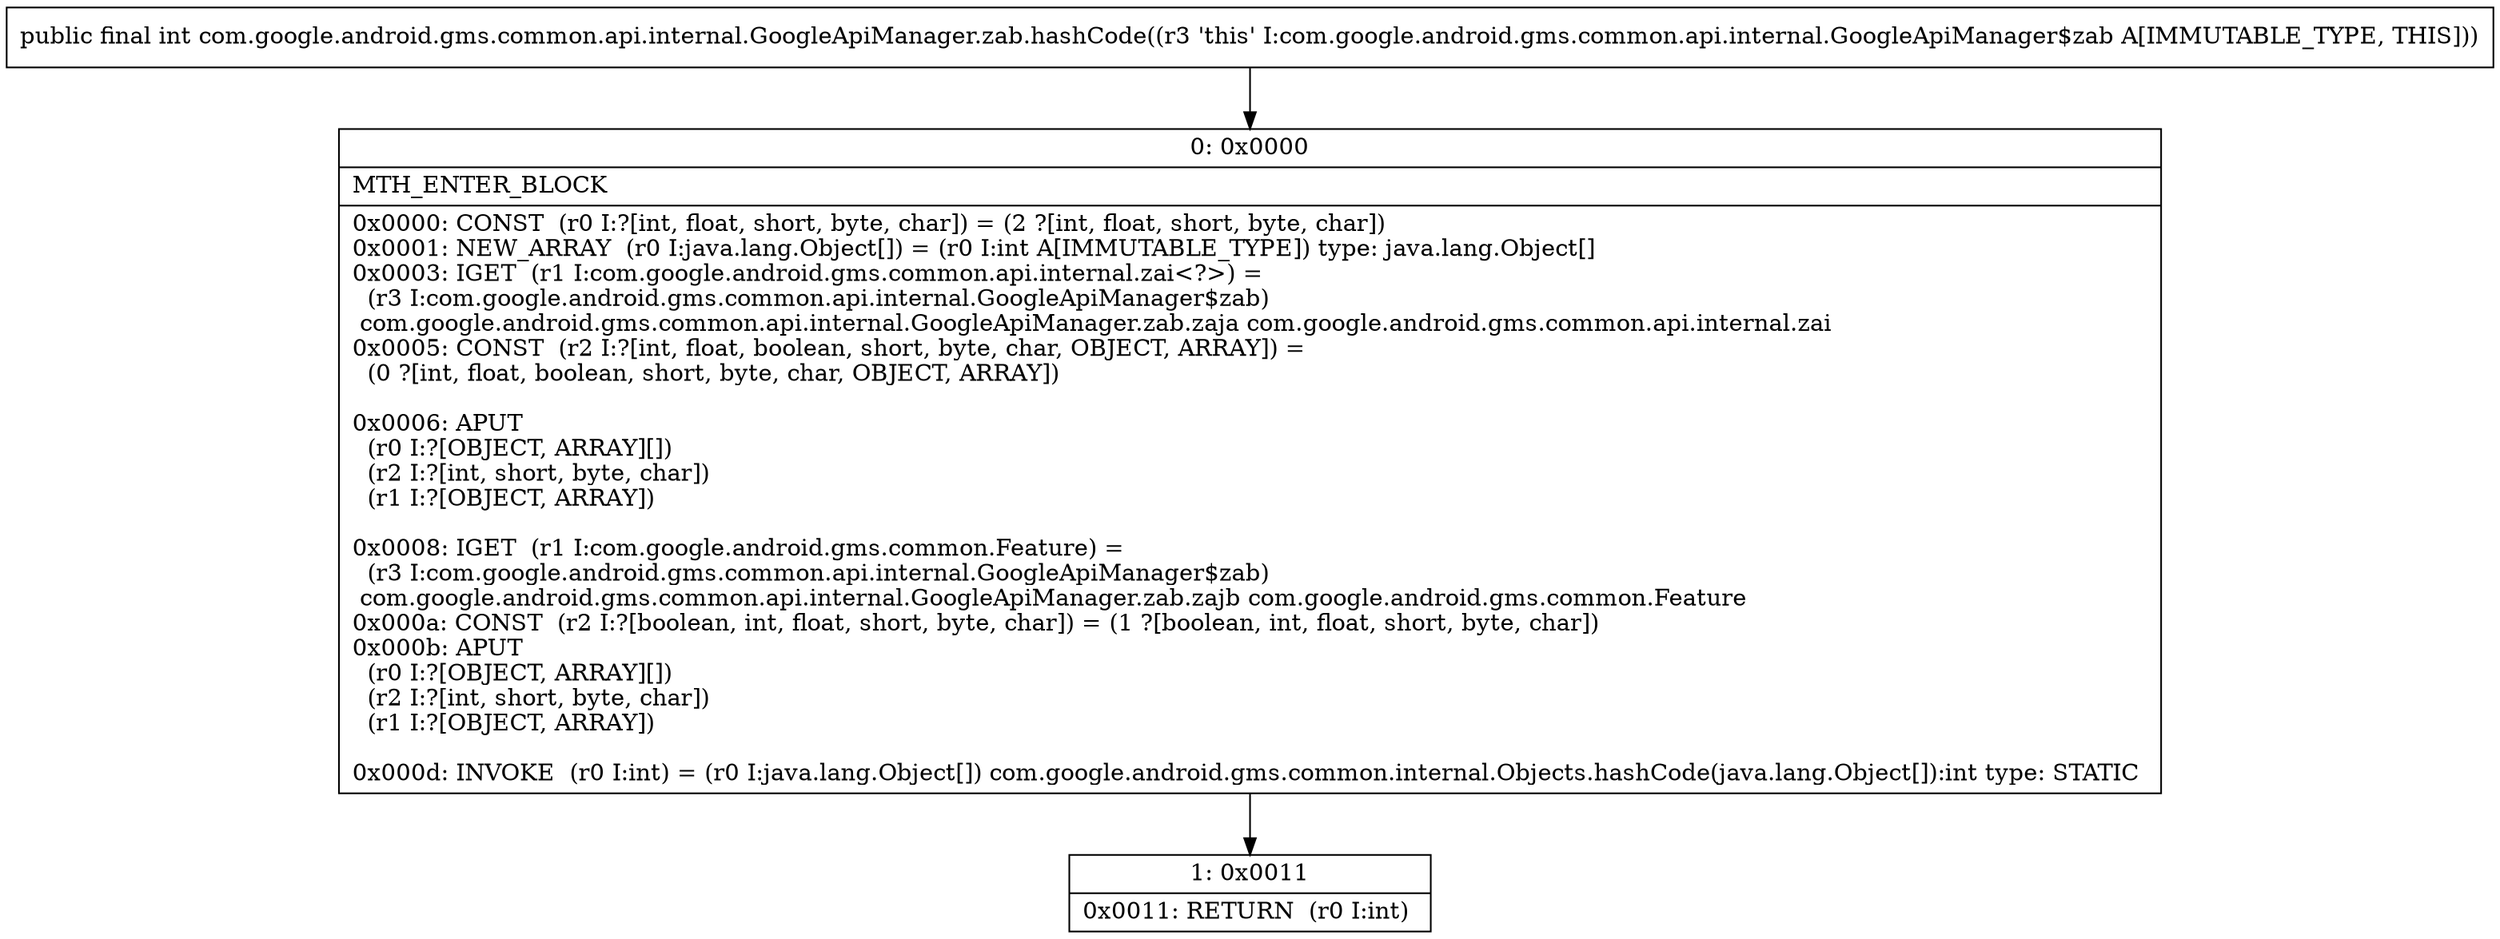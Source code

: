 digraph "CFG forcom.google.android.gms.common.api.internal.GoogleApiManager.zab.hashCode()I" {
Node_0 [shape=record,label="{0\:\ 0x0000|MTH_ENTER_BLOCK\l|0x0000: CONST  (r0 I:?[int, float, short, byte, char]) = (2 ?[int, float, short, byte, char]) \l0x0001: NEW_ARRAY  (r0 I:java.lang.Object[]) = (r0 I:int A[IMMUTABLE_TYPE]) type: java.lang.Object[] \l0x0003: IGET  (r1 I:com.google.android.gms.common.api.internal.zai\<?\>) = \l  (r3 I:com.google.android.gms.common.api.internal.GoogleApiManager$zab)\l com.google.android.gms.common.api.internal.GoogleApiManager.zab.zaja com.google.android.gms.common.api.internal.zai \l0x0005: CONST  (r2 I:?[int, float, boolean, short, byte, char, OBJECT, ARRAY]) = \l  (0 ?[int, float, boolean, short, byte, char, OBJECT, ARRAY])\l \l0x0006: APUT  \l  (r0 I:?[OBJECT, ARRAY][])\l  (r2 I:?[int, short, byte, char])\l  (r1 I:?[OBJECT, ARRAY])\l \l0x0008: IGET  (r1 I:com.google.android.gms.common.Feature) = \l  (r3 I:com.google.android.gms.common.api.internal.GoogleApiManager$zab)\l com.google.android.gms.common.api.internal.GoogleApiManager.zab.zajb com.google.android.gms.common.Feature \l0x000a: CONST  (r2 I:?[boolean, int, float, short, byte, char]) = (1 ?[boolean, int, float, short, byte, char]) \l0x000b: APUT  \l  (r0 I:?[OBJECT, ARRAY][])\l  (r2 I:?[int, short, byte, char])\l  (r1 I:?[OBJECT, ARRAY])\l \l0x000d: INVOKE  (r0 I:int) = (r0 I:java.lang.Object[]) com.google.android.gms.common.internal.Objects.hashCode(java.lang.Object[]):int type: STATIC \l}"];
Node_1 [shape=record,label="{1\:\ 0x0011|0x0011: RETURN  (r0 I:int) \l}"];
MethodNode[shape=record,label="{public final int com.google.android.gms.common.api.internal.GoogleApiManager.zab.hashCode((r3 'this' I:com.google.android.gms.common.api.internal.GoogleApiManager$zab A[IMMUTABLE_TYPE, THIS])) }"];
MethodNode -> Node_0;
Node_0 -> Node_1;
}

